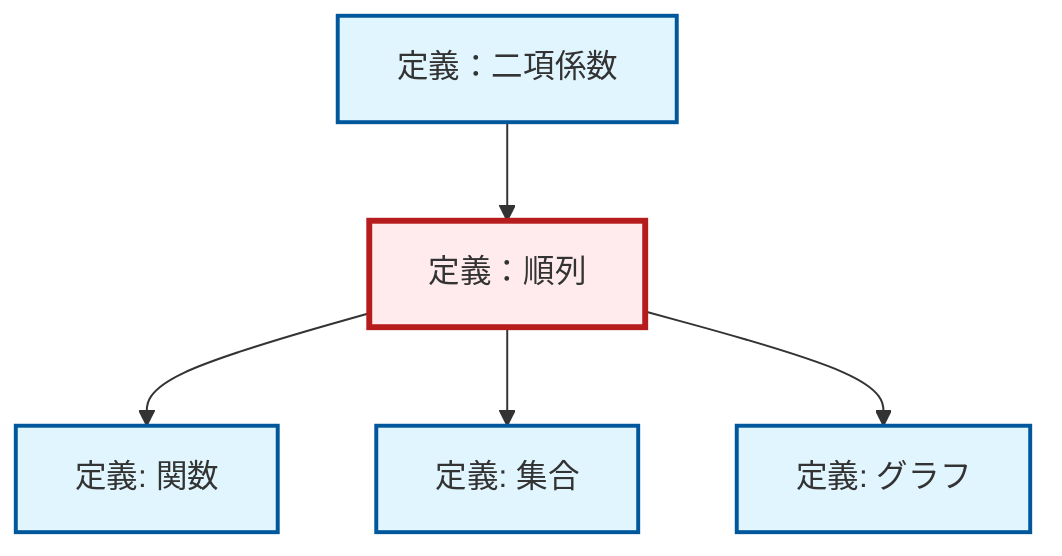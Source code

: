 graph TD
    classDef definition fill:#e1f5fe,stroke:#01579b,stroke-width:2px
    classDef theorem fill:#f3e5f5,stroke:#4a148c,stroke-width:2px
    classDef axiom fill:#fff3e0,stroke:#e65100,stroke-width:2px
    classDef example fill:#e8f5e9,stroke:#1b5e20,stroke-width:2px
    classDef current fill:#ffebee,stroke:#b71c1c,stroke-width:3px
    def-function["定義: 関数"]:::definition
    def-graph["定義: グラフ"]:::definition
    def-permutation["定義：順列"]:::definition
    def-set["定義: 集合"]:::definition
    def-binomial-coefficient["定義：二項係数"]:::definition
    def-permutation --> def-function
    def-permutation --> def-set
    def-binomial-coefficient --> def-permutation
    def-permutation --> def-graph
    class def-permutation current